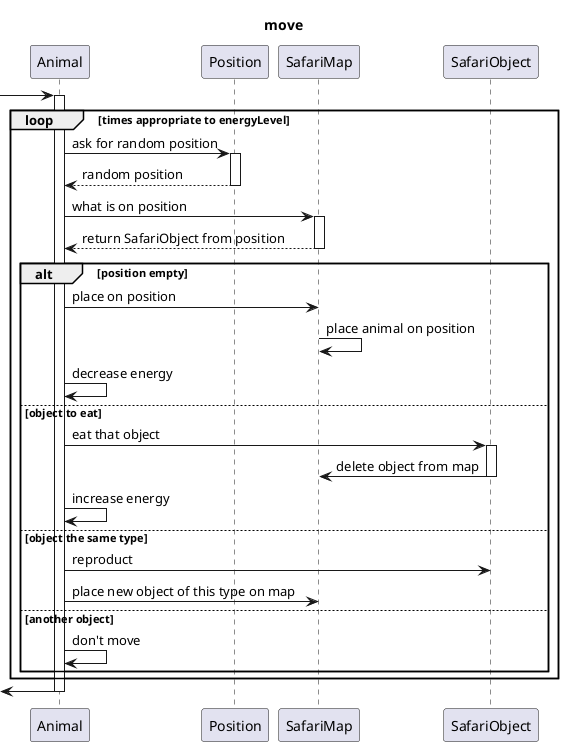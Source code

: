 @startuml
title move
-> Animal
activate Animal
loop times appropriate to energyLevel
    Animal -> Position: ask for random position
    activate Position
    Position --> Animal: random position
    deactivate Position

    Animal -> SafariMap: what is on position
    activate SafariMap
    SafariMap --> Animal: return SafariObject from position
    deactivate SafariMap

    alt position empty
        Animal -> SafariMap: place on position
        SafariMap -> SafariMap: place animal on position
        Animal -> Animal: decrease energy
    else object to eat
        Animal -> SafariObject: eat that object
        activate SafariObject
        SafariObject -> SafariMap: delete object from map
        deactivate SafariObject
        Animal -> Animal: increase energy
    else object the same type
        Animal -> SafariObject: reproduct
        Animal -> SafariMap: place new object of this type on map
    else another object
        Animal -> Animal: don't move
    end

end

<- Animal
deactivate Animal
@enduml